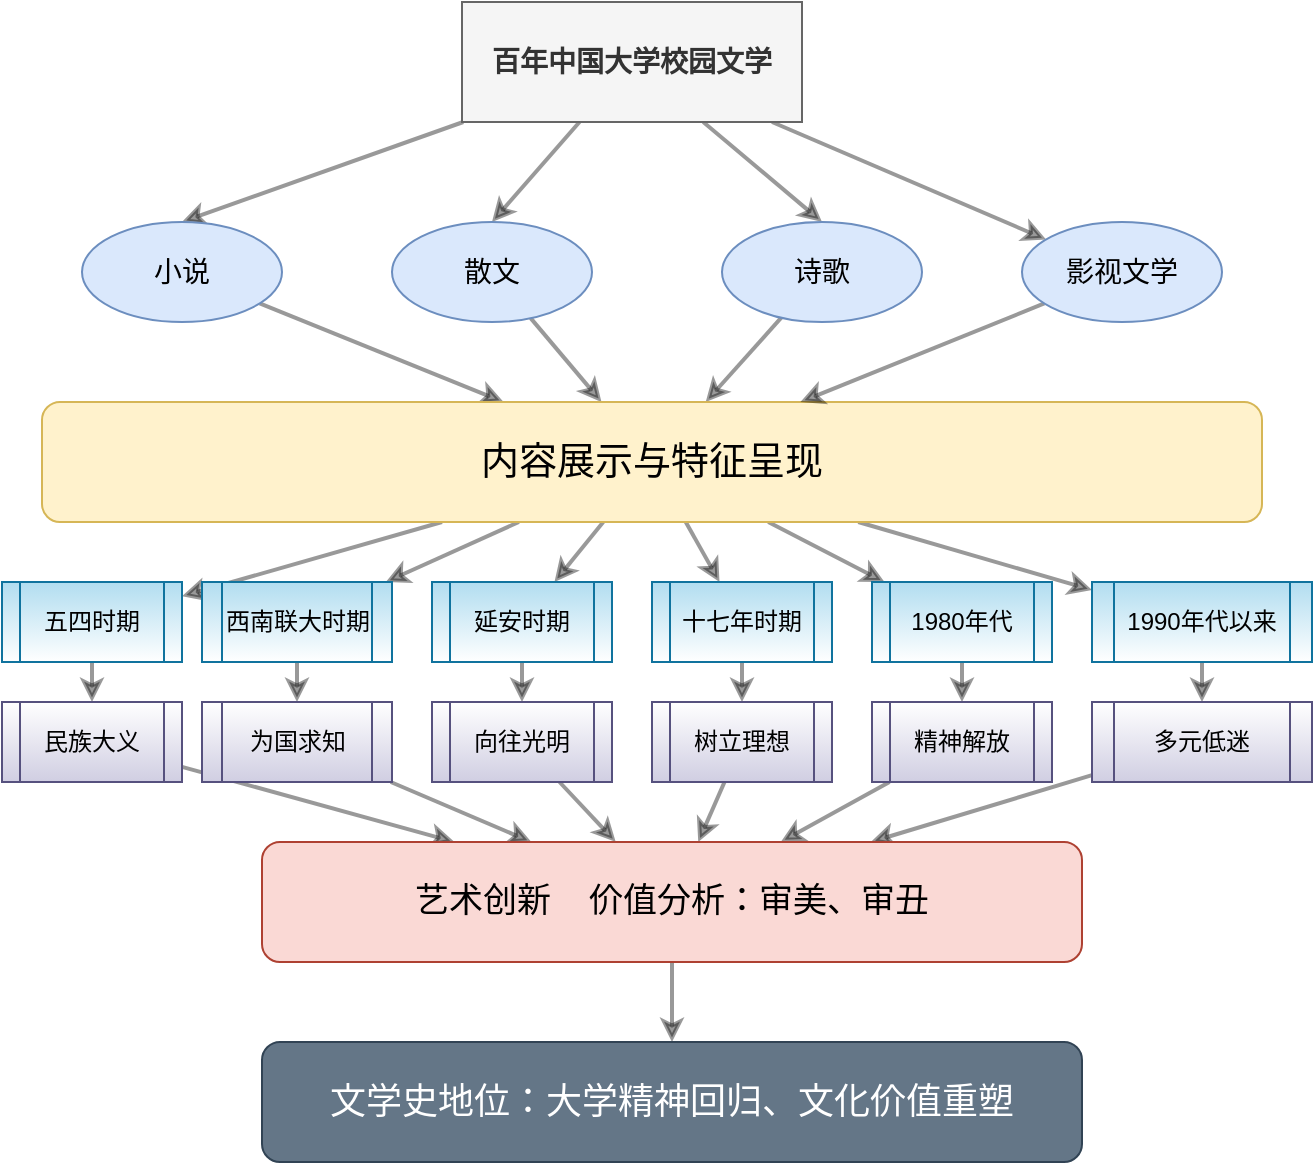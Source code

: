 <mxfile version="16.6.1" type="github">
  <diagram id="Vrcon2i8AkXRv5Q0cP_A" name="第 1 页">
    <mxGraphModel dx="946" dy="584" grid="1" gridSize="10" guides="1" tooltips="1" connect="1" arrows="1" fold="1" page="1" pageScale="1" pageWidth="827" pageHeight="1169" math="0" shadow="0">
      <root>
        <mxCell id="0" />
        <mxCell id="1" parent="0" />
        <mxCell id="1BIaOTCcWGXi_crnkS1Q-1" style="edgeStyle=none;html=1;entryX=0.5;entryY=0;entryDx=0;entryDy=0;strokeWidth=2;opacity=40;sketch=0;" parent="1" source="1BIaOTCcWGXi_crnkS1Q-4" target="1BIaOTCcWGXi_crnkS1Q-6" edge="1">
          <mxGeometry relative="1" as="geometry" />
        </mxCell>
        <mxCell id="1BIaOTCcWGXi_crnkS1Q-2" style="edgeStyle=none;html=1;entryX=0.5;entryY=0;entryDx=0;entryDy=0;strokeWidth=2;opacity=40;sketch=0;" parent="1" source="1BIaOTCcWGXi_crnkS1Q-4" target="1BIaOTCcWGXi_crnkS1Q-8" edge="1">
          <mxGeometry relative="1" as="geometry" />
        </mxCell>
        <mxCell id="1BIaOTCcWGXi_crnkS1Q-3" style="edgeStyle=none;html=1;entryX=0.5;entryY=0;entryDx=0;entryDy=0;strokeWidth=2;opacity=40;sketch=0;" parent="1" source="1BIaOTCcWGXi_crnkS1Q-4" target="1BIaOTCcWGXi_crnkS1Q-10" edge="1">
          <mxGeometry relative="1" as="geometry" />
        </mxCell>
        <mxCell id="Odmy71p0yyeaHZQ17DhX-2" style="rounded=1;orthogonalLoop=1;jettySize=auto;html=1;strokeWidth=2;opacity=40;sketch=0;" edge="1" parent="1" source="1BIaOTCcWGXi_crnkS1Q-4" target="Odmy71p0yyeaHZQ17DhX-1">
          <mxGeometry relative="1" as="geometry" />
        </mxCell>
        <mxCell id="1BIaOTCcWGXi_crnkS1Q-4" value="百年中国大学校园文学" style="rounded=0;whiteSpace=wrap;html=1;fillColor=#f5f5f5;fontColor=#333333;strokeColor=#666666;fontSize=14;fontStyle=1" parent="1" vertex="1">
          <mxGeometry x="310" y="40" width="170" height="60" as="geometry" />
        </mxCell>
        <mxCell id="1BIaOTCcWGXi_crnkS1Q-5" style="edgeStyle=none;html=1;strokeWidth=2;opacity=40;sketch=0;" parent="1" source="1BIaOTCcWGXi_crnkS1Q-6" target="1BIaOTCcWGXi_crnkS1Q-17" edge="1">
          <mxGeometry relative="1" as="geometry" />
        </mxCell>
        <mxCell id="1BIaOTCcWGXi_crnkS1Q-6" value="小说" style="ellipse;whiteSpace=wrap;html=1;fillColor=#dae8fc;strokeColor=#6c8ebf;fontSize=14;" parent="1" vertex="1">
          <mxGeometry x="120" y="150" width="100" height="50" as="geometry" />
        </mxCell>
        <mxCell id="1BIaOTCcWGXi_crnkS1Q-7" style="edgeStyle=none;html=1;strokeWidth=2;opacity=40;sketch=0;" parent="1" source="1BIaOTCcWGXi_crnkS1Q-8" target="1BIaOTCcWGXi_crnkS1Q-17" edge="1">
          <mxGeometry relative="1" as="geometry" />
        </mxCell>
        <mxCell id="1BIaOTCcWGXi_crnkS1Q-8" value="散文" style="ellipse;whiteSpace=wrap;html=1;fillColor=#dae8fc;strokeColor=#6c8ebf;fontSize=14;" parent="1" vertex="1">
          <mxGeometry x="275" y="150" width="100" height="50" as="geometry" />
        </mxCell>
        <mxCell id="1BIaOTCcWGXi_crnkS1Q-9" style="edgeStyle=none;html=1;strokeWidth=2;opacity=40;sketch=0;" parent="1" source="1BIaOTCcWGXi_crnkS1Q-10" target="1BIaOTCcWGXi_crnkS1Q-17" edge="1">
          <mxGeometry relative="1" as="geometry" />
        </mxCell>
        <mxCell id="1BIaOTCcWGXi_crnkS1Q-10" value="诗歌" style="ellipse;whiteSpace=wrap;html=1;fillColor=#dae8fc;strokeColor=#6c8ebf;fontSize=14;" parent="1" vertex="1">
          <mxGeometry x="440" y="150" width="100" height="50" as="geometry" />
        </mxCell>
        <mxCell id="1BIaOTCcWGXi_crnkS1Q-11" style="edgeStyle=none;html=1;strokeWidth=2;opacity=40;sketch=0;" parent="1" source="1BIaOTCcWGXi_crnkS1Q-17" target="1BIaOTCcWGXi_crnkS1Q-19" edge="1">
          <mxGeometry relative="1" as="geometry" />
        </mxCell>
        <mxCell id="1BIaOTCcWGXi_crnkS1Q-12" style="edgeStyle=none;html=1;strokeWidth=2;opacity=40;sketch=0;" parent="1" source="1BIaOTCcWGXi_crnkS1Q-17" target="1BIaOTCcWGXi_crnkS1Q-21" edge="1">
          <mxGeometry relative="1" as="geometry" />
        </mxCell>
        <mxCell id="1BIaOTCcWGXi_crnkS1Q-13" style="edgeStyle=none;html=1;strokeWidth=2;opacity=40;sketch=0;" parent="1" source="1BIaOTCcWGXi_crnkS1Q-17" target="1BIaOTCcWGXi_crnkS1Q-23" edge="1">
          <mxGeometry relative="1" as="geometry" />
        </mxCell>
        <mxCell id="1BIaOTCcWGXi_crnkS1Q-14" style="edgeStyle=none;html=1;strokeWidth=2;opacity=40;sketch=0;" parent="1" source="1BIaOTCcWGXi_crnkS1Q-17" target="1BIaOTCcWGXi_crnkS1Q-25" edge="1">
          <mxGeometry relative="1" as="geometry" />
        </mxCell>
        <mxCell id="1BIaOTCcWGXi_crnkS1Q-15" style="edgeStyle=none;html=1;strokeWidth=2;opacity=40;sketch=0;" parent="1" source="1BIaOTCcWGXi_crnkS1Q-17" target="1BIaOTCcWGXi_crnkS1Q-27" edge="1">
          <mxGeometry relative="1" as="geometry" />
        </mxCell>
        <mxCell id="1BIaOTCcWGXi_crnkS1Q-16" style="edgeStyle=none;html=1;strokeWidth=2;opacity=40;sketch=0;" parent="1" source="1BIaOTCcWGXi_crnkS1Q-17" target="1BIaOTCcWGXi_crnkS1Q-29" edge="1">
          <mxGeometry relative="1" as="geometry" />
        </mxCell>
        <mxCell id="1BIaOTCcWGXi_crnkS1Q-17" value="内容展示与特征呈现" style="rounded=1;whiteSpace=wrap;html=1;fillColor=#fff2cc;strokeColor=#d6b656;fontSize=19;" parent="1" vertex="1">
          <mxGeometry x="100" y="240" width="610" height="60" as="geometry" />
        </mxCell>
        <mxCell id="1BIaOTCcWGXi_crnkS1Q-18" style="edgeStyle=none;html=1;strokeWidth=2;opacity=40;sketch=0;" parent="1" source="1BIaOTCcWGXi_crnkS1Q-19" target="1BIaOTCcWGXi_crnkS1Q-31" edge="1">
          <mxGeometry relative="1" as="geometry" />
        </mxCell>
        <mxCell id="1BIaOTCcWGXi_crnkS1Q-19" value="五四时期" style="shape=process;whiteSpace=wrap;html=1;backgroundOutline=1;fillColor=#b1ddf0;strokeColor=#10739e;gradientColor=#ffffff;" parent="1" vertex="1">
          <mxGeometry x="80" y="330" width="90" height="40" as="geometry" />
        </mxCell>
        <mxCell id="1BIaOTCcWGXi_crnkS1Q-20" style="edgeStyle=none;html=1;strokeWidth=2;opacity=40;sketch=0;" parent="1" source="1BIaOTCcWGXi_crnkS1Q-21" target="1BIaOTCcWGXi_crnkS1Q-33" edge="1">
          <mxGeometry relative="1" as="geometry" />
        </mxCell>
        <mxCell id="1BIaOTCcWGXi_crnkS1Q-21" value="西南联大时期" style="shape=process;whiteSpace=wrap;html=1;backgroundOutline=1;fillColor=#b1ddf0;strokeColor=#10739e;gradientColor=#ffffff;" parent="1" vertex="1">
          <mxGeometry x="180" y="330" width="95" height="40" as="geometry" />
        </mxCell>
        <mxCell id="1BIaOTCcWGXi_crnkS1Q-22" style="edgeStyle=none;html=1;strokeWidth=2;opacity=40;sketch=0;" parent="1" source="1BIaOTCcWGXi_crnkS1Q-23" target="1BIaOTCcWGXi_crnkS1Q-35" edge="1">
          <mxGeometry relative="1" as="geometry" />
        </mxCell>
        <mxCell id="1BIaOTCcWGXi_crnkS1Q-23" value="延安时期" style="shape=process;whiteSpace=wrap;html=1;backgroundOutline=1;fillColor=#b1ddf0;strokeColor=#10739e;gradientColor=#ffffff;" parent="1" vertex="1">
          <mxGeometry x="295" y="330" width="90" height="40" as="geometry" />
        </mxCell>
        <mxCell id="1BIaOTCcWGXi_crnkS1Q-24" style="edgeStyle=none;html=1;strokeWidth=2;opacity=40;sketch=0;" parent="1" source="1BIaOTCcWGXi_crnkS1Q-25" target="1BIaOTCcWGXi_crnkS1Q-37" edge="1">
          <mxGeometry relative="1" as="geometry" />
        </mxCell>
        <mxCell id="1BIaOTCcWGXi_crnkS1Q-25" value="十七年时期" style="shape=process;whiteSpace=wrap;html=1;backgroundOutline=1;fillColor=#b1ddf0;strokeColor=#10739e;gradientColor=#ffffff;" parent="1" vertex="1">
          <mxGeometry x="405" y="330" width="90" height="40" as="geometry" />
        </mxCell>
        <mxCell id="1BIaOTCcWGXi_crnkS1Q-26" style="edgeStyle=none;html=1;strokeWidth=2;opacity=40;sketch=0;" parent="1" source="1BIaOTCcWGXi_crnkS1Q-27" target="1BIaOTCcWGXi_crnkS1Q-39" edge="1">
          <mxGeometry relative="1" as="geometry" />
        </mxCell>
        <mxCell id="1BIaOTCcWGXi_crnkS1Q-27" value="1980年代" style="shape=process;whiteSpace=wrap;html=1;backgroundOutline=1;fillColor=#b1ddf0;strokeColor=#10739e;gradientColor=#ffffff;" parent="1" vertex="1">
          <mxGeometry x="515" y="330" width="90" height="40" as="geometry" />
        </mxCell>
        <mxCell id="1BIaOTCcWGXi_crnkS1Q-28" style="edgeStyle=none;html=1;strokeWidth=2;opacity=40;sketch=0;" parent="1" source="1BIaOTCcWGXi_crnkS1Q-29" target="1BIaOTCcWGXi_crnkS1Q-41" edge="1">
          <mxGeometry relative="1" as="geometry" />
        </mxCell>
        <mxCell id="1BIaOTCcWGXi_crnkS1Q-29" value="1990年代以来" style="shape=process;whiteSpace=wrap;html=1;backgroundOutline=1;fillColor=#b1ddf0;strokeColor=#10739e;gradientColor=#ffffff;" parent="1" vertex="1">
          <mxGeometry x="625" y="330" width="110" height="40" as="geometry" />
        </mxCell>
        <mxCell id="1BIaOTCcWGXi_crnkS1Q-30" style="edgeStyle=none;html=1;strokeWidth=2;opacity=40;sketch=0;" parent="1" source="1BIaOTCcWGXi_crnkS1Q-31" target="1BIaOTCcWGXi_crnkS1Q-43" edge="1">
          <mxGeometry relative="1" as="geometry" />
        </mxCell>
        <mxCell id="1BIaOTCcWGXi_crnkS1Q-31" value="民族大义" style="shape=process;whiteSpace=wrap;html=1;backgroundOutline=1;fillColor=#d0cee2;strokeColor=#56517e;gradientColor=#ffffff;gradientDirection=north;" parent="1" vertex="1">
          <mxGeometry x="80" y="390" width="90" height="40" as="geometry" />
        </mxCell>
        <mxCell id="1BIaOTCcWGXi_crnkS1Q-32" style="edgeStyle=none;html=1;strokeWidth=2;opacity=40;sketch=0;" parent="1" source="1BIaOTCcWGXi_crnkS1Q-33" target="1BIaOTCcWGXi_crnkS1Q-43" edge="1">
          <mxGeometry relative="1" as="geometry" />
        </mxCell>
        <mxCell id="1BIaOTCcWGXi_crnkS1Q-33" value="为国求知" style="shape=process;whiteSpace=wrap;html=1;backgroundOutline=1;fillColor=#d0cee2;strokeColor=#56517e;gradientColor=#ffffff;gradientDirection=north;" parent="1" vertex="1">
          <mxGeometry x="180" y="390" width="95" height="40" as="geometry" />
        </mxCell>
        <mxCell id="1BIaOTCcWGXi_crnkS1Q-34" style="edgeStyle=none;html=1;strokeWidth=2;opacity=40;sketch=0;" parent="1" source="1BIaOTCcWGXi_crnkS1Q-35" target="1BIaOTCcWGXi_crnkS1Q-43" edge="1">
          <mxGeometry relative="1" as="geometry" />
        </mxCell>
        <mxCell id="1BIaOTCcWGXi_crnkS1Q-35" value="向往光明" style="shape=process;whiteSpace=wrap;html=1;backgroundOutline=1;fillColor=#d0cee2;strokeColor=#56517e;gradientColor=#ffffff;gradientDirection=north;" parent="1" vertex="1">
          <mxGeometry x="295" y="390" width="90" height="40" as="geometry" />
        </mxCell>
        <mxCell id="1BIaOTCcWGXi_crnkS1Q-36" style="edgeStyle=none;html=1;strokeWidth=2;opacity=40;sketch=0;" parent="1" source="1BIaOTCcWGXi_crnkS1Q-37" target="1BIaOTCcWGXi_crnkS1Q-43" edge="1">
          <mxGeometry relative="1" as="geometry" />
        </mxCell>
        <mxCell id="1BIaOTCcWGXi_crnkS1Q-37" value="树立理想" style="shape=process;whiteSpace=wrap;html=1;backgroundOutline=1;fillColor=#d0cee2;strokeColor=#56517e;gradientColor=#ffffff;gradientDirection=north;" parent="1" vertex="1">
          <mxGeometry x="405" y="390" width="90" height="40" as="geometry" />
        </mxCell>
        <mxCell id="1BIaOTCcWGXi_crnkS1Q-38" style="edgeStyle=none;html=1;strokeWidth=2;opacity=40;sketch=0;" parent="1" source="1BIaOTCcWGXi_crnkS1Q-39" target="1BIaOTCcWGXi_crnkS1Q-43" edge="1">
          <mxGeometry relative="1" as="geometry" />
        </mxCell>
        <mxCell id="1BIaOTCcWGXi_crnkS1Q-39" value="精神解放" style="shape=process;whiteSpace=wrap;html=1;backgroundOutline=1;fillColor=#d0cee2;strokeColor=#56517e;gradientColor=#ffffff;gradientDirection=north;" parent="1" vertex="1">
          <mxGeometry x="515" y="390" width="90" height="40" as="geometry" />
        </mxCell>
        <mxCell id="1BIaOTCcWGXi_crnkS1Q-40" style="edgeStyle=none;html=1;strokeWidth=2;opacity=40;sketch=0;" parent="1" source="1BIaOTCcWGXi_crnkS1Q-41" target="1BIaOTCcWGXi_crnkS1Q-43" edge="1">
          <mxGeometry relative="1" as="geometry" />
        </mxCell>
        <mxCell id="1BIaOTCcWGXi_crnkS1Q-41" value="多元低迷" style="shape=process;whiteSpace=wrap;html=1;backgroundOutline=1;fillColor=#d0cee2;strokeColor=#56517e;gradientColor=#ffffff;gradientDirection=north;" parent="1" vertex="1">
          <mxGeometry x="625" y="390" width="110" height="40" as="geometry" />
        </mxCell>
        <mxCell id="1BIaOTCcWGXi_crnkS1Q-42" style="edgeStyle=none;html=1;strokeWidth=2;opacity=40;sketch=0;" parent="1" source="1BIaOTCcWGXi_crnkS1Q-43" target="1BIaOTCcWGXi_crnkS1Q-44" edge="1">
          <mxGeometry relative="1" as="geometry" />
        </mxCell>
        <mxCell id="1BIaOTCcWGXi_crnkS1Q-43" value="艺术创新&lt;span style=&quot;white-space: pre; font-size: 17px;&quot;&gt; &lt;/span&gt;&lt;span style=&quot;white-space: pre; font-size: 17px;&quot;&gt; &lt;/span&gt;&lt;span style=&quot;white-space: pre; font-size: 17px;&quot;&gt; &lt;/span&gt;&lt;span style=&quot;white-space: pre; font-size: 17px;&quot;&gt; &lt;/span&gt;价值分析：审美、审丑" style="rounded=1;whiteSpace=wrap;html=1;fillColor=#fad9d5;strokeColor=#ae4132;fontSize=17;" parent="1" vertex="1">
          <mxGeometry x="210" y="460" width="410" height="60" as="geometry" />
        </mxCell>
        <mxCell id="1BIaOTCcWGXi_crnkS1Q-44" value="文学史地位：大学精神回归、文化价值重塑" style="rounded=1;whiteSpace=wrap;html=1;fillColor=#647687;fontColor=#ffffff;strokeColor=#314354;fontSize=18;" parent="1" vertex="1">
          <mxGeometry x="210" y="560" width="410" height="60" as="geometry" />
        </mxCell>
        <mxCell id="Odmy71p0yyeaHZQ17DhX-3" style="edgeStyle=none;rounded=1;orthogonalLoop=1;jettySize=auto;html=1;strokeWidth=2;opacity=40;sketch=0;" edge="1" parent="1" source="Odmy71p0yyeaHZQ17DhX-1" target="1BIaOTCcWGXi_crnkS1Q-17">
          <mxGeometry relative="1" as="geometry" />
        </mxCell>
        <mxCell id="Odmy71p0yyeaHZQ17DhX-1" value="影视文学" style="ellipse;whiteSpace=wrap;html=1;fillColor=#dae8fc;strokeColor=#6c8ebf;fontSize=14;" vertex="1" parent="1">
          <mxGeometry x="590" y="150" width="100" height="50" as="geometry" />
        </mxCell>
      </root>
    </mxGraphModel>
  </diagram>
</mxfile>
